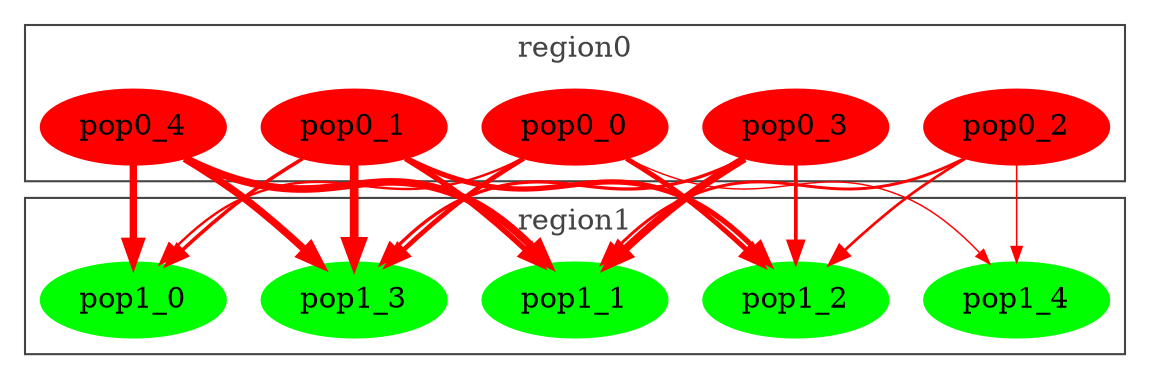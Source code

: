 digraph ArborExample {
	subgraph cluster_region0 {
		color="#444444" fontcolor="#444444"
		label=region0
		node [color="#ff0000" fontcolor="#000000" shape=ellipse style=filled]
		pop0_0 [label=pop0_0]
		pop0_1 [label=pop0_1]
		pop0_2 [label=pop0_2]
		pop0_3 [label=pop0_3]
		pop0_4 [label=pop0_4]
	}
	subgraph cluster_region1 {
		color="#444444" fontcolor="#444444"
		label=region1
		node [color="#00ff00" fontcolor="#000000" shape=ellipse style=filled]
		pop1_0 [label=pop1_0]
		pop1_1 [label=pop1_1]
		pop1_2 [label=pop1_2]
		pop1_3 [label=pop1_3]
		pop1_4 [label=pop1_4]
	}
	edge [arrowhead=normal arrowsize=1 color="#ff0000" fontcolor="#ff0000" penwidth=1.1648077631495581 style=solid]
	pop0_0 -> pop1_0
	edge [arrowhead=normal arrowsize=1 color="#ff0000" fontcolor="#ff0000" penwidth=2.404232951356378 style=solid]
	pop0_0 -> pop1_2
	edge [arrowhead=normal arrowsize=1 color="#ff0000" fontcolor="#ff0000" penwidth=2.306937774529847 style=solid]
	pop0_0 -> pop1_3
	edge [arrowhead=normal arrowsize=0.7 color="#ff0000" fontcolor="#ff0000" penwidth=0.7 style=solid]
	pop0_0 -> pop1_4
	edge [arrowhead=normal arrowsize=1 color="#ff0000" fontcolor="#ff0000" penwidth=1.730229011282852 style=solid]
	pop0_1 -> pop1_0
	edge [arrowhead=normal arrowsize=1 color="#ff0000" fontcolor="#ff0000" penwidth=2.6572585002335956 style=solid]
	pop0_1 -> pop1_1
	edge [arrowhead=normal arrowsize=1 color="#ff0000" fontcolor="#ff0000" penwidth=2.5240653073527586 style=solid]
	pop0_1 -> pop1_2
	edge [arrowhead=normal arrowsize=1 color="#ff0000" fontcolor="#ff0000" penwidth=4.2 style=solid]
	pop0_1 -> pop1_3
	edge [arrowhead=normal arrowsize=1 color="#ff0000" fontcolor="#ff0000" penwidth=1.4128637998421119 style=solid]
	pop0_2 -> pop1_1
	edge [arrowhead=normal arrowsize=1 color="#ff0000" fontcolor="#ff0000" penwidth=1.2866802215878705 style=solid]
	pop0_2 -> pop1_2
	edge [arrowhead=normal arrowsize=0.747643935887531 color="#ff0000" fontcolor="#ff0000" penwidth=0.747643935887531 style=solid]
	pop0_2 -> pop1_4
	edge [arrowhead=normal arrowsize=1 color="#ff0000" fontcolor="#ff0000" penwidth=3.7438630951767555 style=solid]
	pop0_3 -> pop1_1
	edge [arrowhead=normal arrowsize=1 color="#ff0000" fontcolor="#ff0000" penwidth=1.7692016639628207 style=solid]
	pop0_3 -> pop1_2
	edge [arrowhead=normal arrowsize=1 color="#ff0000" fontcolor="#ff0000" penwidth=1.5730359533753018 style=solid]
	pop0_3 -> pop1_3
	edge [arrowhead=normal arrowsize=1 color="#ff0000" fontcolor="#ff0000" penwidth=3.518925702897625 style=solid]
	pop0_4 -> pop1_0
	edge [arrowhead=normal arrowsize=1 color="#ff0000" fontcolor="#ff0000" penwidth=3.670888067422724 style=solid]
	pop0_4 -> pop1_1
	edge [arrowhead=normal arrowsize=1 color="#ff0000" fontcolor="#ff0000" penwidth=3.510868853999943 style=solid]
	pop0_4 -> pop1_3
}
